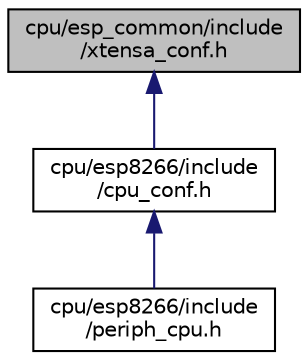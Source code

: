 digraph "cpu/esp_common/include/xtensa_conf.h"
{
 // LATEX_PDF_SIZE
  edge [fontname="Helvetica",fontsize="10",labelfontname="Helvetica",labelfontsize="10"];
  node [fontname="Helvetica",fontsize="10",shape=record];
  Node1 [label="cpu/esp_common/include\l/xtensa_conf.h",height=0.2,width=0.4,color="black", fillcolor="grey75", style="filled", fontcolor="black",tooltip="Xtensa ASM code specific configuration options for ESP SoCs."];
  Node1 -> Node2 [dir="back",color="midnightblue",fontsize="10",style="solid",fontname="Helvetica"];
  Node2 [label="cpu/esp8266/include\l/cpu_conf.h",height=0.2,width=0.4,color="black", fillcolor="white", style="filled",URL="$esp8266_2include_2cpu__conf_8h.html",tooltip="CPU specific configuration options."];
  Node2 -> Node3 [dir="back",color="midnightblue",fontsize="10",style="solid",fontname="Helvetica"];
  Node3 [label="cpu/esp8266/include\l/periph_cpu.h",height=0.2,width=0.4,color="black", fillcolor="white", style="filled",URL="$esp8266_2include_2periph__cpu_8h.html",tooltip="CPU specific definitions and functions for peripheral handling."];
}
